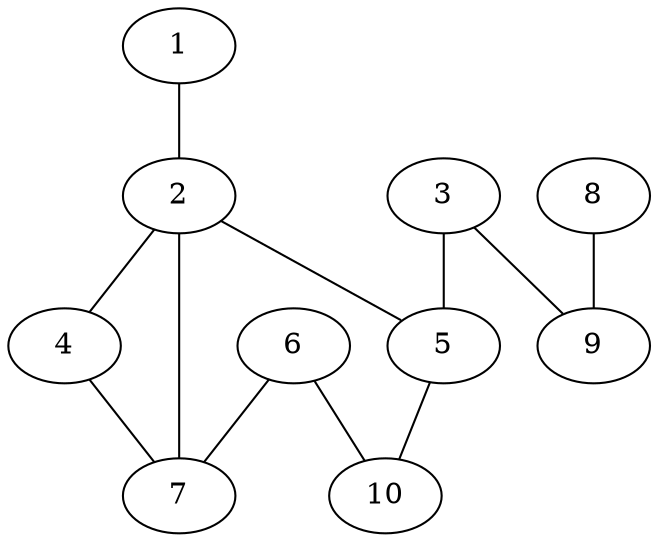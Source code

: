 graph G {
1;
2;
3;
4;
5;
6;
7;
8;
9;
10;
1 -- 2 [color=black]
;
2 -- 4 [color=black]
;
2 -- 5 [color=black]
;
2 -- 7 [color=black]
;
3 -- 5 [color=black]
;
3 -- 9 [color=black]
;
4 -- 7 [color=black]
;
5 -- 10 [color=black]
;
6 -- 7 [color=black]
;
6 -- 10 [color=black]
;
8 -- 9 [color=black]
;

}

